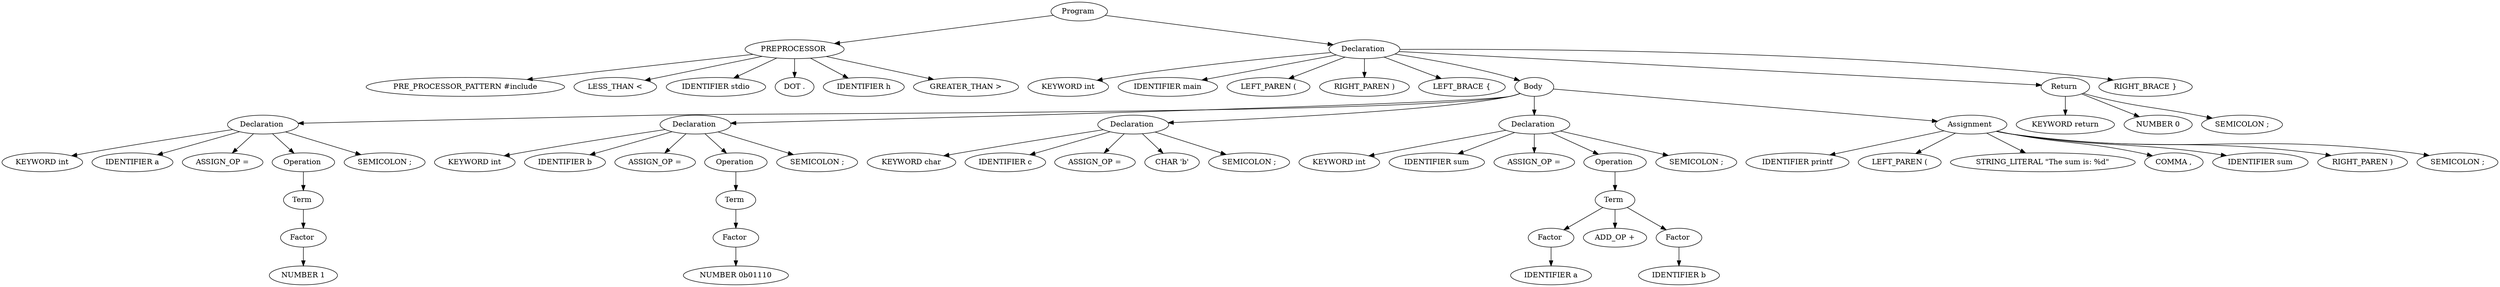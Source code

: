 digraph ParseTree {
  1936628443 [label="Program "];
  1830908236 [label="PREPROCESSOR "];
  277630005 [label="PRE_PROCESSOR_PATTERN #include"];
  1830908236 -> 277630005;
  1288354730 [label="LESS_THAN <"];
  1830908236 -> 1288354730;
  1274370218 [label="IDENTIFIER stdio"];
  1830908236 -> 1274370218;
  758705033 [label="DOT ."];
  1830908236 -> 758705033;
  1604839423 [label="IDENTIFIER h"];
  1830908236 -> 1604839423;
  1177096266 [label="GREATER_THAN >"];
  1830908236 -> 1177096266;
  1936628443 -> 1830908236;
  670576685 [label="Declaration "];
  1299641336 [label="KEYWORD int"];
  670576685 -> 1299641336;
  764308918 [label="IDENTIFIER main"];
  670576685 -> 764308918;
  598446861 [label="LEFT_PAREN ("];
  670576685 -> 598446861;
  1161082381 [label="RIGHT_PAREN )"];
  670576685 -> 1161082381;
  1067938912 [label="LEFT_BRACE {"];
  670576685 -> 1067938912;
  1637506559 [label="Body "];
  517380410 [label="Declaration "];
  2117255219 [label="KEYWORD int"];
  517380410 -> 2117255219;
  2058534881 [label="IDENTIFIER a"];
  517380410 -> 2058534881;
  1232367853 [label="ASSIGN_OP ="];
  517380410 -> 1232367853;
  1673605040 [label="Operation "];
  186276003 [label="Term "];
  1681433494 [label="Factor "];
  237061348 [label="NUMBER 1"];
  1681433494 -> 237061348;
  186276003 -> 1681433494;
  1673605040 -> 186276003;
  517380410 -> 1673605040;
  1685538367 [label="SEMICOLON ;"];
  517380410 -> 1685538367;
  1637506559 -> 517380410;
  1030870354 [label="Declaration "];
  485815673 [label="KEYWORD int"];
  1030870354 -> 485815673;
  410424423 [label="IDENTIFIER b"];
  1030870354 -> 410424423;
  1190035432 [label="ASSIGN_OP ="];
  1030870354 -> 1190035432;
  1963387170 [label="Operation "];
  1323468230 [label="Term "];
  1645995473 [label="Factor "];
  1463801669 [label="NUMBER 0b01110"];
  1645995473 -> 1463801669;
  1323468230 -> 1645995473;
  1963387170 -> 1323468230;
  1030870354 -> 1963387170;
  355629945 [label="SEMICOLON ;"];
  1030870354 -> 355629945;
  1637506559 -> 1030870354;
  1327763628 [label="Declaration "];
  1915503092 [label="KEYWORD char"];
  1327763628 -> 1915503092;
  1535128843 [label="IDENTIFIER c"];
  1327763628 -> 1535128843;
  1567581361 [label="ASSIGN_OP ="];
  1327763628 -> 1567581361;
  849460928 [label="CHAR 'b'"];
  1327763628 -> 849460928;
  580024961 [label="SEMICOLON ;"];
  1327763628 -> 580024961;
  1637506559 -> 1327763628;
  2027961269 [label="Declaration "];
  1586270964 [label="KEYWORD int"];
  2027961269 -> 1586270964;
  1642360923 [label="IDENTIFIER sum"];
  2027961269 -> 1642360923;
  1343441044 [label="ASSIGN_OP ="];
  2027961269 -> 1343441044;
  693632176 [label="Operation "];
  326549596 [label="Term "];
  1364335809 [label="Factor "];
  458209687 [label="IDENTIFIER a"];
  1364335809 -> 458209687;
  326549596 -> 1364335809;
  233530418 [label="ADD_OP +"];
  326549596 -> 233530418;
  683287027 [label="Factor "];
  1766822961 [label="IDENTIFIER b"];
  683287027 -> 1766822961;
  326549596 -> 683287027;
  693632176 -> 326549596;
  2027961269 -> 693632176;
  254413710 [label="SEMICOLON ;"];
  2027961269 -> 254413710;
  1637506559 -> 2027961269;
  1496724653 [label="Assignment "];
  553264065 [label="IDENTIFIER printf"];
  1496724653 -> 553264065;
  897697267 [label="LEFT_PAREN ("];
  1496724653 -> 897697267;
  1789447862 [label="STRING_LITERAL \"The sum is: %d\""];
  1496724653 -> 1789447862;
  38997010 [label="COMMA ,"];
  1496724653 -> 38997010;
  1942406066 [label="IDENTIFIER sum"];
  1496724653 -> 1942406066;
  1213415012 [label="RIGHT_PAREN )"];
  1496724653 -> 1213415012;
  1688376486 [label="SEMICOLON ;"];
  1496724653 -> 1688376486;
  1637506559 -> 1496724653;
  670576685 -> 1637506559;
  2114664380 [label="Return "];
  999661724 [label="KEYWORD return"];
  2114664380 -> 999661724;
  1793329556 [label="NUMBER 0"];
  2114664380 -> 1793329556;
  445884362 [label="SEMICOLON ;"];
  2114664380 -> 445884362;
  670576685 -> 2114664380;
  1031980531 [label="RIGHT_BRACE }"];
  670576685 -> 1031980531;
  1936628443 -> 670576685;
}